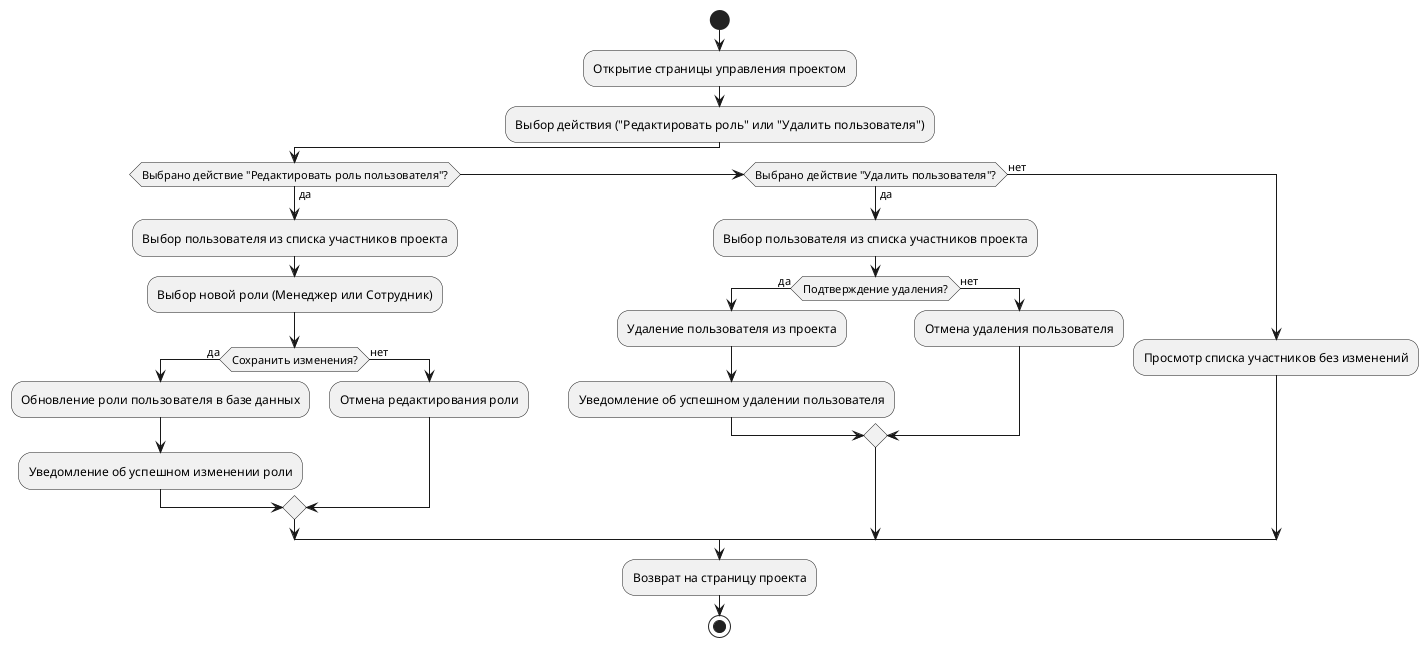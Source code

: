 @startuml ManageUsersAD
start

:Открытие страницы управления проектом;
:Выбор действия ("Редактировать роль" или "Удалить пользователя");

if (Выбрано действие "Редактировать роль пользователя"?) then (да)
    :Выбор пользователя из списка участников проекта;
    :Выбор новой роли (Менеджер или Сотрудник);

    if (Сохранить изменения?) then (да)
        :Обновление роли пользователя в базе данных;
        :Уведомление об успешном изменении роли;
    else (нет)
        :Отмена редактирования роли;
    endif

elseif (Выбрано действие "Удалить пользователя"?) then (да)
    :Выбор пользователя из списка участников проекта;

    if (Подтверждение удаления?) then (да)
        :Удаление пользователя из проекта;
        :Уведомление об успешном удалении пользователя;
    else (нет)
        :Отмена удаления пользователя;
    endif

else (нет)
    :Просмотр списка участников без изменений;
endif

:Возврат на страницу проекта;
stop
@enduml